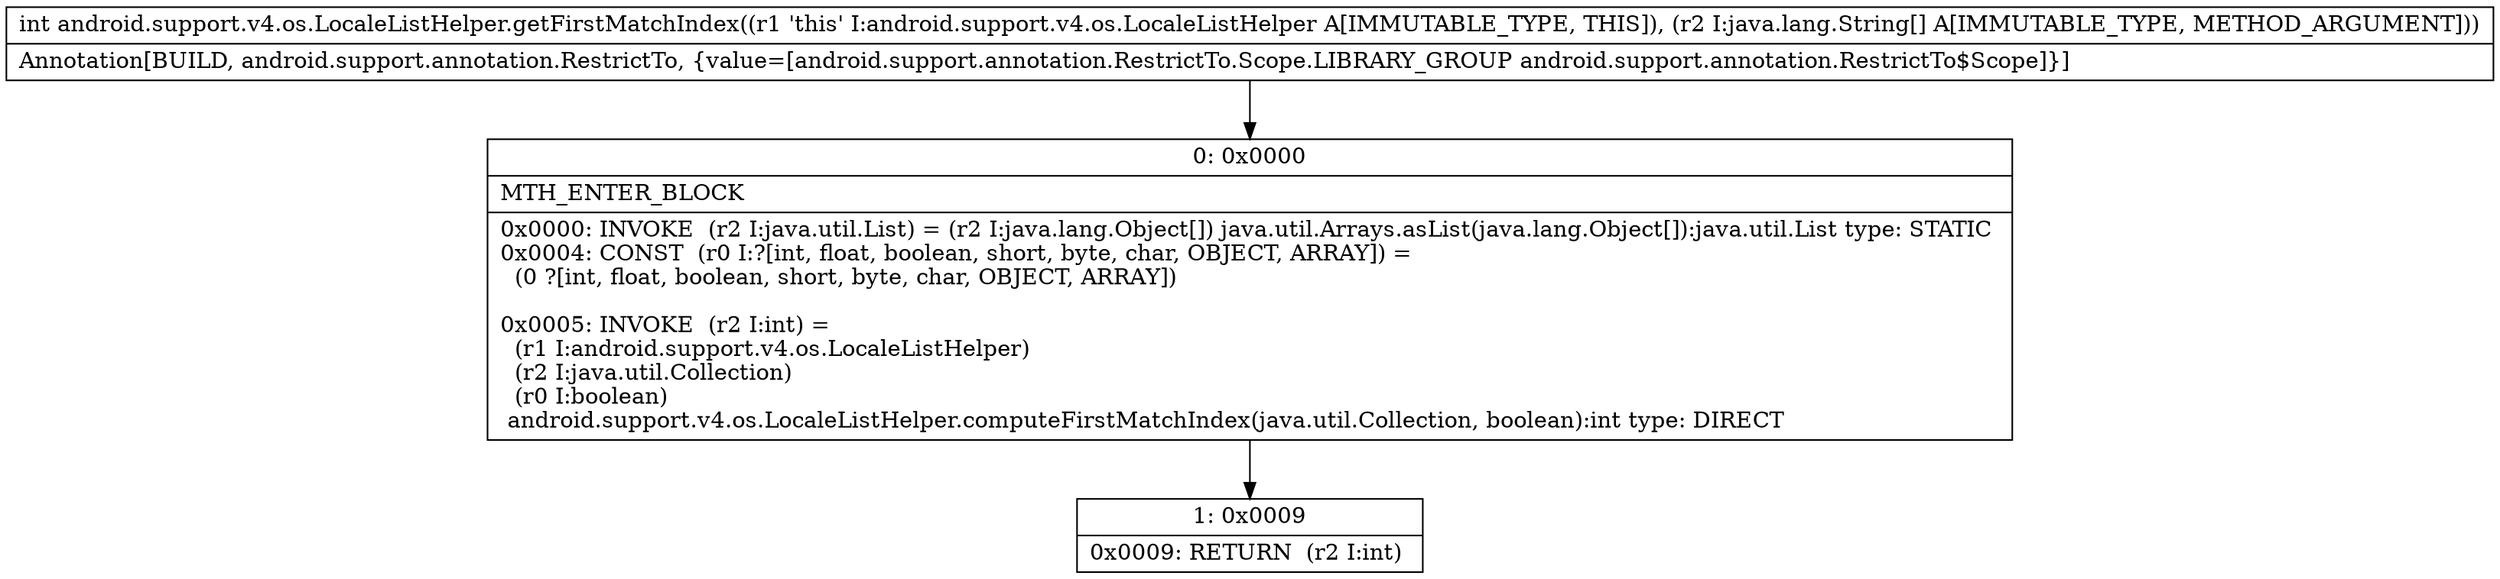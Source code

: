 digraph "CFG forandroid.support.v4.os.LocaleListHelper.getFirstMatchIndex([Ljava\/lang\/String;)I" {
Node_0 [shape=record,label="{0\:\ 0x0000|MTH_ENTER_BLOCK\l|0x0000: INVOKE  (r2 I:java.util.List) = (r2 I:java.lang.Object[]) java.util.Arrays.asList(java.lang.Object[]):java.util.List type: STATIC \l0x0004: CONST  (r0 I:?[int, float, boolean, short, byte, char, OBJECT, ARRAY]) = \l  (0 ?[int, float, boolean, short, byte, char, OBJECT, ARRAY])\l \l0x0005: INVOKE  (r2 I:int) = \l  (r1 I:android.support.v4.os.LocaleListHelper)\l  (r2 I:java.util.Collection)\l  (r0 I:boolean)\l android.support.v4.os.LocaleListHelper.computeFirstMatchIndex(java.util.Collection, boolean):int type: DIRECT \l}"];
Node_1 [shape=record,label="{1\:\ 0x0009|0x0009: RETURN  (r2 I:int) \l}"];
MethodNode[shape=record,label="{int android.support.v4.os.LocaleListHelper.getFirstMatchIndex((r1 'this' I:android.support.v4.os.LocaleListHelper A[IMMUTABLE_TYPE, THIS]), (r2 I:java.lang.String[] A[IMMUTABLE_TYPE, METHOD_ARGUMENT]))  | Annotation[BUILD, android.support.annotation.RestrictTo, \{value=[android.support.annotation.RestrictTo.Scope.LIBRARY_GROUP android.support.annotation.RestrictTo$Scope]\}]\l}"];
MethodNode -> Node_0;
Node_0 -> Node_1;
}

